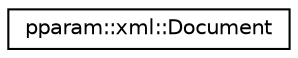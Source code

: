 digraph "Graphical Class Hierarchy"
{
 // LATEX_PDF_SIZE
  edge [fontname="Helvetica",fontsize="10",labelfontname="Helvetica",labelfontsize="10"];
  node [fontname="Helvetica",fontsize="10",shape=record];
  rankdir="LR";
  Node0 [label="pparam::xml::Document",height=0.2,width=0.4,color="black", fillcolor="white", style="filled",URL="$classpparam_1_1xml_1_1Document.html",tooltip=" "];
}
